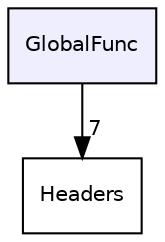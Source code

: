 digraph "GlobalFunc" {
  compound=true
  node [ fontsize="10", fontname="Helvetica"];
  edge [ labelfontsize="10", labelfontname="Helvetica"];
  dir_47252aea10881c32916abcf39cbb3ad8 [shape=box, label="GlobalFunc", style="filled", fillcolor="#eeeeff", pencolor="black", URL="dir_47252aea10881c32916abcf39cbb3ad8.html"];
  dir_692516b589a32b3bfce781ca9f6d1534 [shape=box label="Headers" URL="dir_692516b589a32b3bfce781ca9f6d1534.html"];
  dir_47252aea10881c32916abcf39cbb3ad8->dir_692516b589a32b3bfce781ca9f6d1534 [headlabel="7", labeldistance=1.5 headhref="dir_000009_000011.html"];
}
